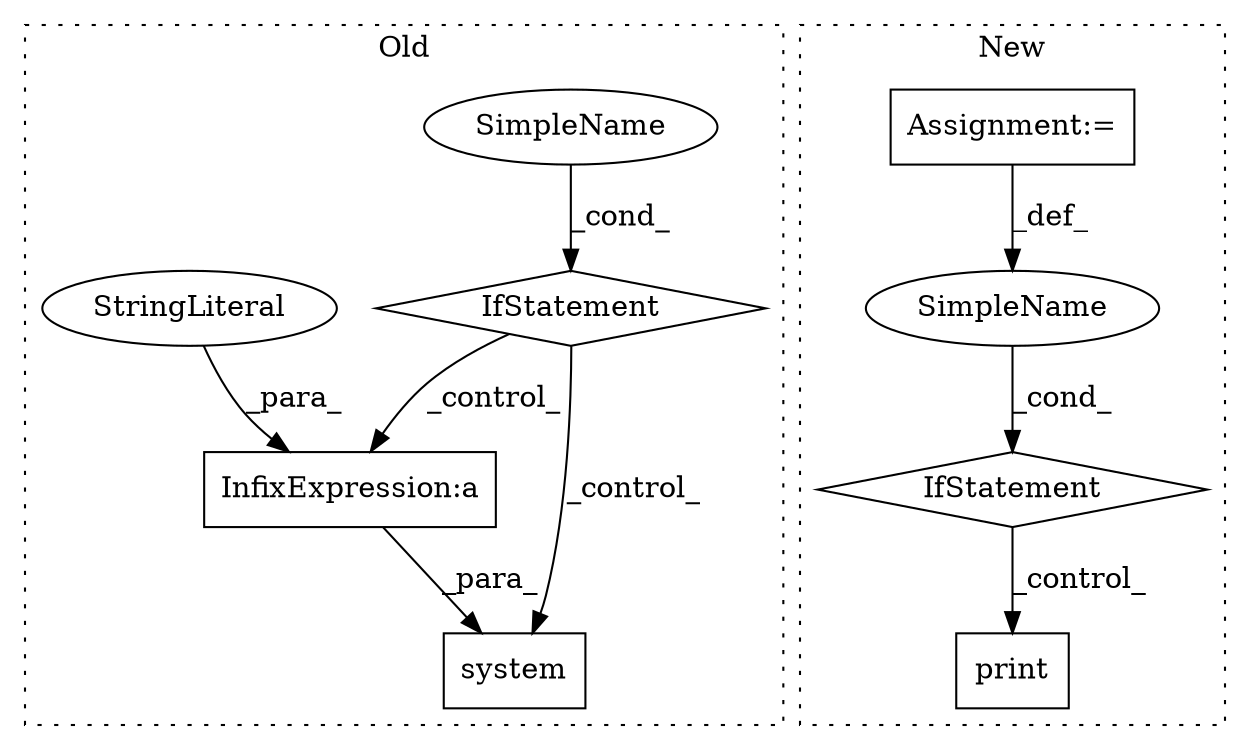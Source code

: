 digraph G {
subgraph cluster0 {
1 [label="system" a="32" s="5714,5772" l="7,2" shape="box"];
4 [label="IfStatement" a="25" s="5668,5701" l="4,2" shape="diamond"];
5 [label="InfixExpression:a" a="27" s="5738" l="10" shape="box"];
8 [label="SimpleName" a="42" s="" l="" shape="ellipse"];
9 [label="StringLiteral" a="45" s="5721" l="17" shape="ellipse"];
label = "Old";
style="dotted";
}
subgraph cluster1 {
2 [label="IfStatement" a="25" s="5780,5792" l="4,2" shape="diamond"];
3 [label="Assignment:=" a="7" s="5712" l="1" shape="box"];
6 [label="SimpleName" a="42" s="" l="" shape="ellipse"];
7 [label="print" a="32" s="5802,5881" l="6,1" shape="box"];
label = "New";
style="dotted";
}
2 -> 7 [label="_control_"];
3 -> 6 [label="_def_"];
4 -> 5 [label="_control_"];
4 -> 1 [label="_control_"];
5 -> 1 [label="_para_"];
6 -> 2 [label="_cond_"];
8 -> 4 [label="_cond_"];
9 -> 5 [label="_para_"];
}